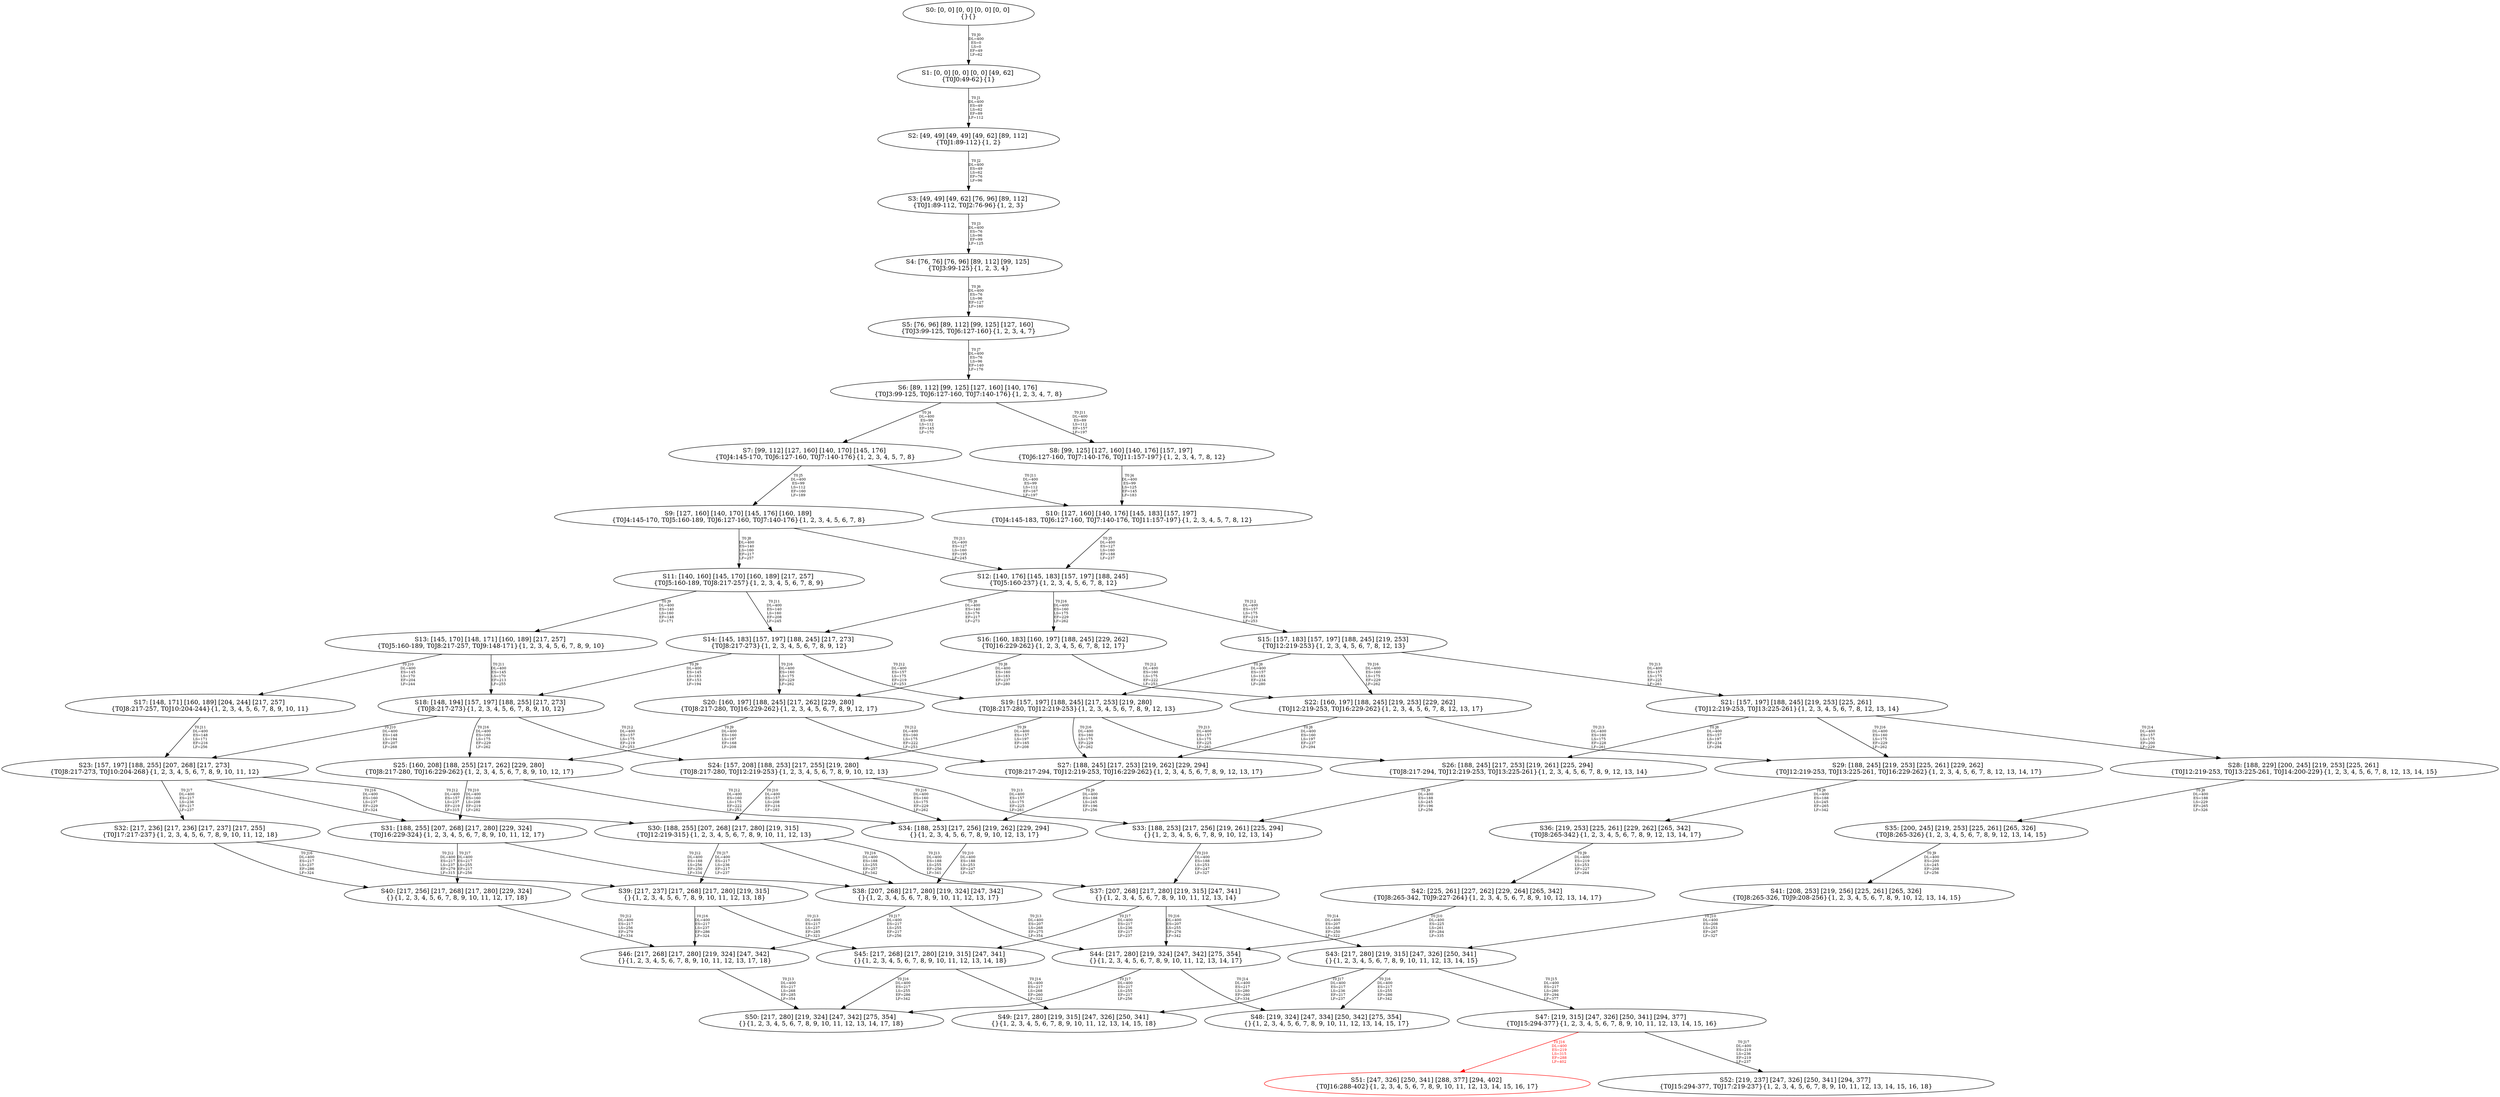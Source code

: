 digraph {
	S0[label="S0: [0, 0] [0, 0] [0, 0] [0, 0] \n{}{}"];
	S1[label="S1: [0, 0] [0, 0] [0, 0] [49, 62] \n{T0J0:49-62}{1}"];
	S2[label="S2: [49, 49] [49, 49] [49, 62] [89, 112] \n{T0J1:89-112}{1, 2}"];
	S3[label="S3: [49, 49] [49, 62] [76, 96] [89, 112] \n{T0J1:89-112, T0J2:76-96}{1, 2, 3}"];
	S4[label="S4: [76, 76] [76, 96] [89, 112] [99, 125] \n{T0J3:99-125}{1, 2, 3, 4}"];
	S5[label="S5: [76, 96] [89, 112] [99, 125] [127, 160] \n{T0J3:99-125, T0J6:127-160}{1, 2, 3, 4, 7}"];
	S6[label="S6: [89, 112] [99, 125] [127, 160] [140, 176] \n{T0J3:99-125, T0J6:127-160, T0J7:140-176}{1, 2, 3, 4, 7, 8}"];
	S7[label="S7: [99, 112] [127, 160] [140, 170] [145, 176] \n{T0J4:145-170, T0J6:127-160, T0J7:140-176}{1, 2, 3, 4, 5, 7, 8}"];
	S8[label="S8: [99, 125] [127, 160] [140, 176] [157, 197] \n{T0J6:127-160, T0J7:140-176, T0J11:157-197}{1, 2, 3, 4, 7, 8, 12}"];
	S9[label="S9: [127, 160] [140, 170] [145, 176] [160, 189] \n{T0J4:145-170, T0J5:160-189, T0J6:127-160, T0J7:140-176}{1, 2, 3, 4, 5, 6, 7, 8}"];
	S10[label="S10: [127, 160] [140, 176] [145, 183] [157, 197] \n{T0J4:145-183, T0J6:127-160, T0J7:140-176, T0J11:157-197}{1, 2, 3, 4, 5, 7, 8, 12}"];
	S11[label="S11: [140, 160] [145, 170] [160, 189] [217, 257] \n{T0J5:160-189, T0J8:217-257}{1, 2, 3, 4, 5, 6, 7, 8, 9}"];
	S12[label="S12: [140, 176] [145, 183] [157, 197] [188, 245] \n{T0J5:160-237}{1, 2, 3, 4, 5, 6, 7, 8, 12}"];
	S13[label="S13: [145, 170] [148, 171] [160, 189] [217, 257] \n{T0J5:160-189, T0J8:217-257, T0J9:148-171}{1, 2, 3, 4, 5, 6, 7, 8, 9, 10}"];
	S14[label="S14: [145, 183] [157, 197] [188, 245] [217, 273] \n{T0J8:217-273}{1, 2, 3, 4, 5, 6, 7, 8, 9, 12}"];
	S15[label="S15: [157, 183] [157, 197] [188, 245] [219, 253] \n{T0J12:219-253}{1, 2, 3, 4, 5, 6, 7, 8, 12, 13}"];
	S16[label="S16: [160, 183] [160, 197] [188, 245] [229, 262] \n{T0J16:229-262}{1, 2, 3, 4, 5, 6, 7, 8, 12, 17}"];
	S17[label="S17: [148, 171] [160, 189] [204, 244] [217, 257] \n{T0J8:217-257, T0J10:204-244}{1, 2, 3, 4, 5, 6, 7, 8, 9, 10, 11}"];
	S18[label="S18: [148, 194] [157, 197] [188, 255] [217, 273] \n{T0J8:217-273}{1, 2, 3, 4, 5, 6, 7, 8, 9, 10, 12}"];
	S19[label="S19: [157, 197] [188, 245] [217, 253] [219, 280] \n{T0J8:217-280, T0J12:219-253}{1, 2, 3, 4, 5, 6, 7, 8, 9, 12, 13}"];
	S20[label="S20: [160, 197] [188, 245] [217, 262] [229, 280] \n{T0J8:217-280, T0J16:229-262}{1, 2, 3, 4, 5, 6, 7, 8, 9, 12, 17}"];
	S21[label="S21: [157, 197] [188, 245] [219, 253] [225, 261] \n{T0J12:219-253, T0J13:225-261}{1, 2, 3, 4, 5, 6, 7, 8, 12, 13, 14}"];
	S22[label="S22: [160, 197] [188, 245] [219, 253] [229, 262] \n{T0J12:219-253, T0J16:229-262}{1, 2, 3, 4, 5, 6, 7, 8, 12, 13, 17}"];
	S23[label="S23: [157, 197] [188, 255] [207, 268] [217, 273] \n{T0J8:217-273, T0J10:204-268}{1, 2, 3, 4, 5, 6, 7, 8, 9, 10, 11, 12}"];
	S24[label="S24: [157, 208] [188, 253] [217, 255] [219, 280] \n{T0J8:217-280, T0J12:219-253}{1, 2, 3, 4, 5, 6, 7, 8, 9, 10, 12, 13}"];
	S25[label="S25: [160, 208] [188, 255] [217, 262] [229, 280] \n{T0J8:217-280, T0J16:229-262}{1, 2, 3, 4, 5, 6, 7, 8, 9, 10, 12, 17}"];
	S26[label="S26: [188, 245] [217, 253] [219, 261] [225, 294] \n{T0J8:217-294, T0J12:219-253, T0J13:225-261}{1, 2, 3, 4, 5, 6, 7, 8, 9, 12, 13, 14}"];
	S27[label="S27: [188, 245] [217, 253] [219, 262] [229, 294] \n{T0J8:217-294, T0J12:219-253, T0J16:229-262}{1, 2, 3, 4, 5, 6, 7, 8, 9, 12, 13, 17}"];
	S28[label="S28: [188, 229] [200, 245] [219, 253] [225, 261] \n{T0J12:219-253, T0J13:225-261, T0J14:200-229}{1, 2, 3, 4, 5, 6, 7, 8, 12, 13, 14, 15}"];
	S29[label="S29: [188, 245] [219, 253] [225, 261] [229, 262] \n{T0J12:219-253, T0J13:225-261, T0J16:229-262}{1, 2, 3, 4, 5, 6, 7, 8, 12, 13, 14, 17}"];
	S30[label="S30: [188, 255] [207, 268] [217, 280] [219, 315] \n{T0J12:219-315}{1, 2, 3, 4, 5, 6, 7, 8, 9, 10, 11, 12, 13}"];
	S31[label="S31: [188, 255] [207, 268] [217, 280] [229, 324] \n{T0J16:229-324}{1, 2, 3, 4, 5, 6, 7, 8, 9, 10, 11, 12, 17}"];
	S32[label="S32: [217, 236] [217, 236] [217, 237] [217, 255] \n{T0J17:217-237}{1, 2, 3, 4, 5, 6, 7, 8, 9, 10, 11, 12, 18}"];
	S33[label="S33: [188, 253] [217, 256] [219, 261] [225, 294] \n{}{1, 2, 3, 4, 5, 6, 7, 8, 9, 10, 12, 13, 14}"];
	S34[label="S34: [188, 253] [217, 256] [219, 262] [229, 294] \n{}{1, 2, 3, 4, 5, 6, 7, 8, 9, 10, 12, 13, 17}"];
	S35[label="S35: [200, 245] [219, 253] [225, 261] [265, 326] \n{T0J8:265-326}{1, 2, 3, 4, 5, 6, 7, 8, 9, 12, 13, 14, 15}"];
	S36[label="S36: [219, 253] [225, 261] [229, 262] [265, 342] \n{T0J8:265-342}{1, 2, 3, 4, 5, 6, 7, 8, 9, 12, 13, 14, 17}"];
	S37[label="S37: [207, 268] [217, 280] [219, 315] [247, 341] \n{}{1, 2, 3, 4, 5, 6, 7, 8, 9, 10, 11, 12, 13, 14}"];
	S38[label="S38: [207, 268] [217, 280] [219, 324] [247, 342] \n{}{1, 2, 3, 4, 5, 6, 7, 8, 9, 10, 11, 12, 13, 17}"];
	S39[label="S39: [217, 237] [217, 268] [217, 280] [219, 315] \n{}{1, 2, 3, 4, 5, 6, 7, 8, 9, 10, 11, 12, 13, 18}"];
	S40[label="S40: [217, 256] [217, 268] [217, 280] [229, 324] \n{}{1, 2, 3, 4, 5, 6, 7, 8, 9, 10, 11, 12, 17, 18}"];
	S41[label="S41: [208, 253] [219, 256] [225, 261] [265, 326] \n{T0J8:265-326, T0J9:208-256}{1, 2, 3, 4, 5, 6, 7, 8, 9, 10, 12, 13, 14, 15}"];
	S42[label="S42: [225, 261] [227, 262] [229, 264] [265, 342] \n{T0J8:265-342, T0J9:227-264}{1, 2, 3, 4, 5, 6, 7, 8, 9, 10, 12, 13, 14, 17}"];
	S43[label="S43: [217, 280] [219, 315] [247, 326] [250, 341] \n{}{1, 2, 3, 4, 5, 6, 7, 8, 9, 10, 11, 12, 13, 14, 15}"];
	S44[label="S44: [217, 280] [219, 324] [247, 342] [275, 354] \n{}{1, 2, 3, 4, 5, 6, 7, 8, 9, 10, 11, 12, 13, 14, 17}"];
	S45[label="S45: [217, 268] [217, 280] [219, 315] [247, 341] \n{}{1, 2, 3, 4, 5, 6, 7, 8, 9, 10, 11, 12, 13, 14, 18}"];
	S46[label="S46: [217, 268] [217, 280] [219, 324] [247, 342] \n{}{1, 2, 3, 4, 5, 6, 7, 8, 9, 10, 11, 12, 13, 17, 18}"];
	S47[label="S47: [219, 315] [247, 326] [250, 341] [294, 377] \n{T0J15:294-377}{1, 2, 3, 4, 5, 6, 7, 8, 9, 10, 11, 12, 13, 14, 15, 16}"];
	S48[label="S48: [219, 324] [247, 334] [250, 342] [275, 354] \n{}{1, 2, 3, 4, 5, 6, 7, 8, 9, 10, 11, 12, 13, 14, 15, 17}"];
	S49[label="S49: [217, 280] [219, 315] [247, 326] [250, 341] \n{}{1, 2, 3, 4, 5, 6, 7, 8, 9, 10, 11, 12, 13, 14, 15, 18}"];
	S50[label="S50: [217, 280] [219, 324] [247, 342] [275, 354] \n{}{1, 2, 3, 4, 5, 6, 7, 8, 9, 10, 11, 12, 13, 14, 17, 18}"];
	S51[label="S51: [247, 326] [250, 341] [288, 377] [294, 402] \n{T0J16:288-402}{1, 2, 3, 4, 5, 6, 7, 8, 9, 10, 11, 12, 13, 14, 15, 16, 17}"];
	S52[label="S52: [219, 237] [247, 326] [250, 341] [294, 377] \n{T0J15:294-377, T0J17:219-237}{1, 2, 3, 4, 5, 6, 7, 8, 9, 10, 11, 12, 13, 14, 15, 16, 18}"];
	S0 -> S1[label="T0 J0\nDL=400\nES=0\nLS=0\nEF=49\nLF=62",fontsize=8];
	S1 -> S2[label="T0 J1\nDL=400\nES=49\nLS=62\nEF=89\nLF=112",fontsize=8];
	S2 -> S3[label="T0 J2\nDL=400\nES=49\nLS=62\nEF=76\nLF=96",fontsize=8];
	S3 -> S4[label="T0 J3\nDL=400\nES=76\nLS=96\nEF=99\nLF=125",fontsize=8];
	S4 -> S5[label="T0 J6\nDL=400\nES=76\nLS=96\nEF=127\nLF=160",fontsize=8];
	S5 -> S6[label="T0 J7\nDL=400\nES=76\nLS=96\nEF=140\nLF=176",fontsize=8];
	S6 -> S7[label="T0 J4\nDL=400\nES=99\nLS=112\nEF=145\nLF=170",fontsize=8];
	S6 -> S8[label="T0 J11\nDL=400\nES=89\nLS=112\nEF=157\nLF=197",fontsize=8];
	S7 -> S9[label="T0 J5\nDL=400\nES=99\nLS=112\nEF=160\nLF=189",fontsize=8];
	S7 -> S10[label="T0 J11\nDL=400\nES=99\nLS=112\nEF=167\nLF=197",fontsize=8];
	S8 -> S10[label="T0 J4\nDL=400\nES=99\nLS=125\nEF=145\nLF=183",fontsize=8];
	S9 -> S11[label="T0 J8\nDL=400\nES=140\nLS=160\nEF=217\nLF=257",fontsize=8];
	S9 -> S12[label="T0 J11\nDL=400\nES=127\nLS=160\nEF=195\nLF=245",fontsize=8];
	S10 -> S12[label="T0 J5\nDL=400\nES=127\nLS=160\nEF=188\nLF=237",fontsize=8];
	S11 -> S13[label="T0 J9\nDL=400\nES=140\nLS=160\nEF=148\nLF=171",fontsize=8];
	S11 -> S14[label="T0 J11\nDL=400\nES=140\nLS=160\nEF=208\nLF=245",fontsize=8];
	S12 -> S14[label="T0 J8\nDL=400\nES=140\nLS=176\nEF=217\nLF=273",fontsize=8];
	S12 -> S15[label="T0 J12\nDL=400\nES=157\nLS=175\nEF=219\nLF=253",fontsize=8];
	S12 -> S16[label="T0 J16\nDL=400\nES=160\nLS=175\nEF=229\nLF=262",fontsize=8];
	S13 -> S17[label="T0 J10\nDL=400\nES=145\nLS=170\nEF=204\nLF=244",fontsize=8];
	S13 -> S18[label="T0 J11\nDL=400\nES=145\nLS=170\nEF=213\nLF=255",fontsize=8];
	S14 -> S18[label="T0 J9\nDL=400\nES=145\nLS=183\nEF=153\nLF=194",fontsize=8];
	S14 -> S19[label="T0 J12\nDL=400\nES=157\nLS=175\nEF=219\nLF=253",fontsize=8];
	S14 -> S20[label="T0 J16\nDL=400\nES=160\nLS=175\nEF=229\nLF=262",fontsize=8];
	S15 -> S19[label="T0 J8\nDL=400\nES=157\nLS=183\nEF=234\nLF=280",fontsize=8];
	S15 -> S21[label="T0 J13\nDL=400\nES=157\nLS=175\nEF=225\nLF=261",fontsize=8];
	S15 -> S22[label="T0 J16\nDL=400\nES=160\nLS=175\nEF=229\nLF=262",fontsize=8];
	S16 -> S20[label="T0 J8\nDL=400\nES=160\nLS=183\nEF=237\nLF=280",fontsize=8];
	S16 -> S22[label="T0 J12\nDL=400\nES=160\nLS=175\nEF=222\nLF=253",fontsize=8];
	S17 -> S23[label="T0 J11\nDL=400\nES=148\nLS=171\nEF=216\nLF=256",fontsize=8];
	S18 -> S23[label="T0 J10\nDL=400\nES=148\nLS=194\nEF=207\nLF=268",fontsize=8];
	S18 -> S24[label="T0 J12\nDL=400\nES=157\nLS=175\nEF=219\nLF=253",fontsize=8];
	S18 -> S25[label="T0 J16\nDL=400\nES=160\nLS=175\nEF=229\nLF=262",fontsize=8];
	S19 -> S24[label="T0 J9\nDL=400\nES=157\nLS=197\nEF=165\nLF=208",fontsize=8];
	S19 -> S26[label="T0 J13\nDL=400\nES=157\nLS=175\nEF=225\nLF=261",fontsize=8];
	S19 -> S27[label="T0 J16\nDL=400\nES=160\nLS=175\nEF=229\nLF=262",fontsize=8];
	S20 -> S25[label="T0 J9\nDL=400\nES=160\nLS=197\nEF=168\nLF=208",fontsize=8];
	S20 -> S27[label="T0 J12\nDL=400\nES=160\nLS=175\nEF=222\nLF=253",fontsize=8];
	S21 -> S26[label="T0 J8\nDL=400\nES=157\nLS=197\nEF=234\nLF=294",fontsize=8];
	S21 -> S28[label="T0 J14\nDL=400\nES=157\nLS=175\nEF=200\nLF=229",fontsize=8];
	S21 -> S29[label="T0 J16\nDL=400\nES=160\nLS=175\nEF=229\nLF=262",fontsize=8];
	S22 -> S27[label="T0 J8\nDL=400\nES=160\nLS=197\nEF=237\nLF=294",fontsize=8];
	S22 -> S29[label="T0 J13\nDL=400\nES=160\nLS=175\nEF=228\nLF=261",fontsize=8];
	S23 -> S30[label="T0 J12\nDL=400\nES=157\nLS=237\nEF=219\nLF=315",fontsize=8];
	S23 -> S31[label="T0 J16\nDL=400\nES=160\nLS=237\nEF=229\nLF=324",fontsize=8];
	S23 -> S32[label="T0 J17\nDL=400\nES=217\nLS=236\nEF=217\nLF=237",fontsize=8];
	S24 -> S30[label="T0 J10\nDL=400\nES=157\nLS=208\nEF=216\nLF=282",fontsize=8];
	S24 -> S33[label="T0 J13\nDL=400\nES=157\nLS=175\nEF=225\nLF=261",fontsize=8];
	S24 -> S34[label="T0 J16\nDL=400\nES=160\nLS=175\nEF=229\nLF=262",fontsize=8];
	S25 -> S31[label="T0 J10\nDL=400\nES=160\nLS=208\nEF=219\nLF=282",fontsize=8];
	S25 -> S34[label="T0 J12\nDL=400\nES=160\nLS=175\nEF=222\nLF=253",fontsize=8];
	S26 -> S33[label="T0 J9\nDL=400\nES=188\nLS=245\nEF=196\nLF=256",fontsize=8];
	S27 -> S34[label="T0 J9\nDL=400\nES=188\nLS=245\nEF=196\nLF=256",fontsize=8];
	S28 -> S35[label="T0 J8\nDL=400\nES=188\nLS=229\nEF=265\nLF=326",fontsize=8];
	S29 -> S36[label="T0 J8\nDL=400\nES=188\nLS=245\nEF=265\nLF=342",fontsize=8];
	S30 -> S37[label="T0 J13\nDL=400\nES=188\nLS=255\nEF=256\nLF=341",fontsize=8];
	S30 -> S38[label="T0 J16\nDL=400\nES=188\nLS=255\nEF=257\nLF=342",fontsize=8];
	S30 -> S39[label="T0 J17\nDL=400\nES=217\nLS=236\nEF=217\nLF=237",fontsize=8];
	S31 -> S38[label="T0 J12\nDL=400\nES=188\nLS=256\nEF=250\nLF=334",fontsize=8];
	S31 -> S40[label="T0 J17\nDL=400\nES=217\nLS=255\nEF=217\nLF=256",fontsize=8];
	S32 -> S39[label="T0 J12\nDL=400\nES=217\nLS=237\nEF=279\nLF=315",fontsize=8];
	S32 -> S40[label="T0 J16\nDL=400\nES=217\nLS=237\nEF=286\nLF=324",fontsize=8];
	S33 -> S37[label="T0 J10\nDL=400\nES=188\nLS=253\nEF=247\nLF=327",fontsize=8];
	S34 -> S38[label="T0 J10\nDL=400\nES=188\nLS=253\nEF=247\nLF=327",fontsize=8];
	S35 -> S41[label="T0 J9\nDL=400\nES=200\nLS=245\nEF=208\nLF=256",fontsize=8];
	S36 -> S42[label="T0 J9\nDL=400\nES=219\nLS=253\nEF=227\nLF=264",fontsize=8];
	S37 -> S43[label="T0 J14\nDL=400\nES=207\nLS=268\nEF=250\nLF=322",fontsize=8];
	S37 -> S44[label="T0 J16\nDL=400\nES=207\nLS=255\nEF=276\nLF=342",fontsize=8];
	S37 -> S45[label="T0 J17\nDL=400\nES=217\nLS=236\nEF=217\nLF=237",fontsize=8];
	S38 -> S44[label="T0 J13\nDL=400\nES=207\nLS=268\nEF=275\nLF=354",fontsize=8];
	S38 -> S46[label="T0 J17\nDL=400\nES=217\nLS=255\nEF=217\nLF=256",fontsize=8];
	S39 -> S45[label="T0 J13\nDL=400\nES=217\nLS=237\nEF=285\nLF=323",fontsize=8];
	S39 -> S46[label="T0 J16\nDL=400\nES=217\nLS=237\nEF=286\nLF=324",fontsize=8];
	S40 -> S46[label="T0 J12\nDL=400\nES=217\nLS=256\nEF=279\nLF=334",fontsize=8];
	S41 -> S43[label="T0 J10\nDL=400\nES=208\nLS=253\nEF=267\nLF=327",fontsize=8];
	S42 -> S44[label="T0 J10\nDL=400\nES=225\nLS=261\nEF=284\nLF=335",fontsize=8];
	S43 -> S47[label="T0 J15\nDL=400\nES=217\nLS=280\nEF=294\nLF=377",fontsize=8];
	S43 -> S48[label="T0 J16\nDL=400\nES=217\nLS=255\nEF=286\nLF=342",fontsize=8];
	S43 -> S49[label="T0 J17\nDL=400\nES=217\nLS=236\nEF=217\nLF=237",fontsize=8];
	S44 -> S48[label="T0 J14\nDL=400\nES=217\nLS=280\nEF=260\nLF=334",fontsize=8];
	S44 -> S50[label="T0 J17\nDL=400\nES=217\nLS=255\nEF=217\nLF=256",fontsize=8];
	S45 -> S49[label="T0 J14\nDL=400\nES=217\nLS=268\nEF=260\nLF=322",fontsize=8];
	S45 -> S50[label="T0 J16\nDL=400\nES=217\nLS=255\nEF=286\nLF=342",fontsize=8];
	S46 -> S50[label="T0 J13\nDL=400\nES=217\nLS=268\nEF=285\nLF=354",fontsize=8];
	S47 -> S51[label="T0 J16\nDL=400\nES=219\nLS=315\nEF=288\nLF=402",color=Red,fontcolor=Red,fontsize=8];
S51[color=Red];
	S47 -> S52[label="T0 J17\nDL=400\nES=219\nLS=236\nEF=219\nLF=237",fontsize=8];
}
